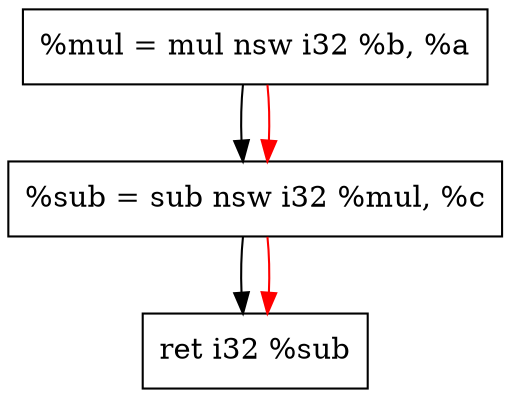 digraph "CDFG for'func' function" {
	Node0x55d87b219440[shape=record, label="  %mul = mul nsw i32 %b, %a"];
	Node0x55d87b2194d0[shape=record, label="  %sub = sub nsw i32 %mul, %c"];
	Node0x55d87b2193c8[shape=record, label="  ret i32 %sub"];
	Node0x55d87b219440 -> Node0x55d87b2194d0
	Node0x55d87b2194d0 -> Node0x55d87b2193c8
edge [color=red]
	Node0x55d87b219440 -> Node0x55d87b2194d0
	Node0x55d87b2194d0 -> Node0x55d87b2193c8
}
